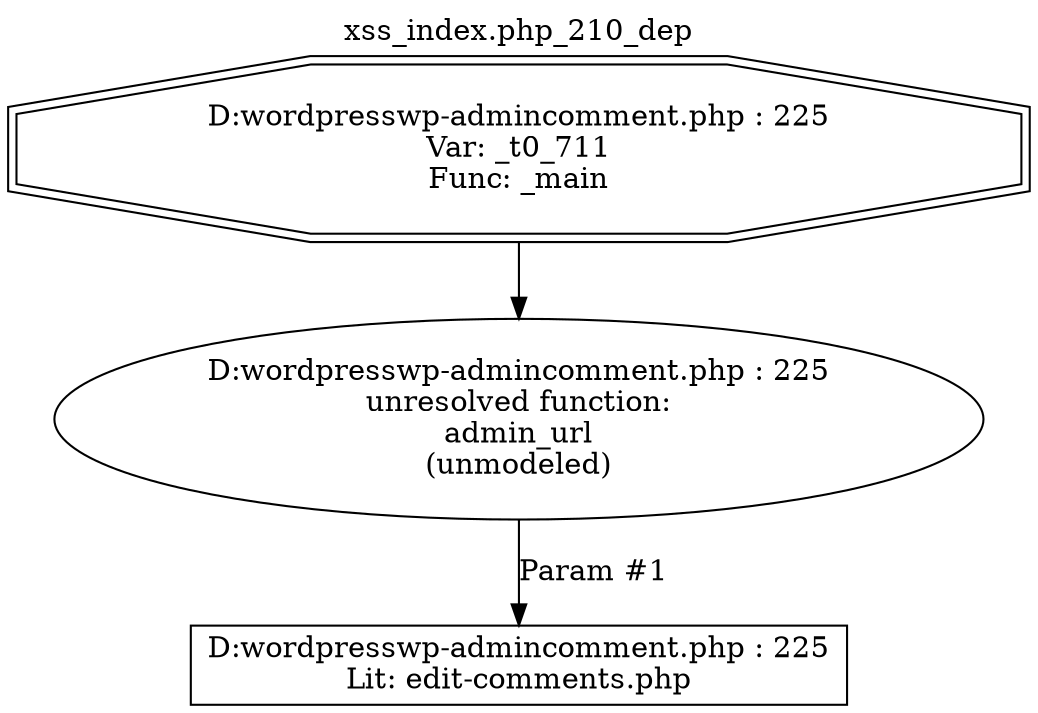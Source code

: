 digraph cfg {
  label="xss_index.php_210_dep";
  labelloc=t;
  n1 [shape=doubleoctagon, label="D:\wordpress\wp-admin\comment.php : 225\nVar: _t0_711\nFunc: _main\n"];
  n2 [shape=ellipse, label="D:\wordpress\wp-admin\comment.php : 225\nunresolved function:\nadmin_url\n(unmodeled)\n"];
  n3 [shape=box, label="D:\wordpress\wp-admin\comment.php : 225\nLit: edit-comments.php\n"];
  n1 -> n2;
  n2 -> n3[label="Param #1"];
}

